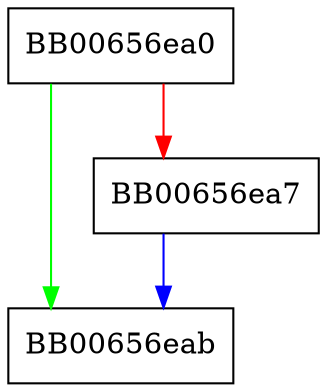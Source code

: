 digraph UI_method_get_closer {
  node [shape="box"];
  graph [splines=ortho];
  BB00656ea0 -> BB00656eab [color="green"];
  BB00656ea0 -> BB00656ea7 [color="red"];
  BB00656ea7 -> BB00656eab [color="blue"];
}